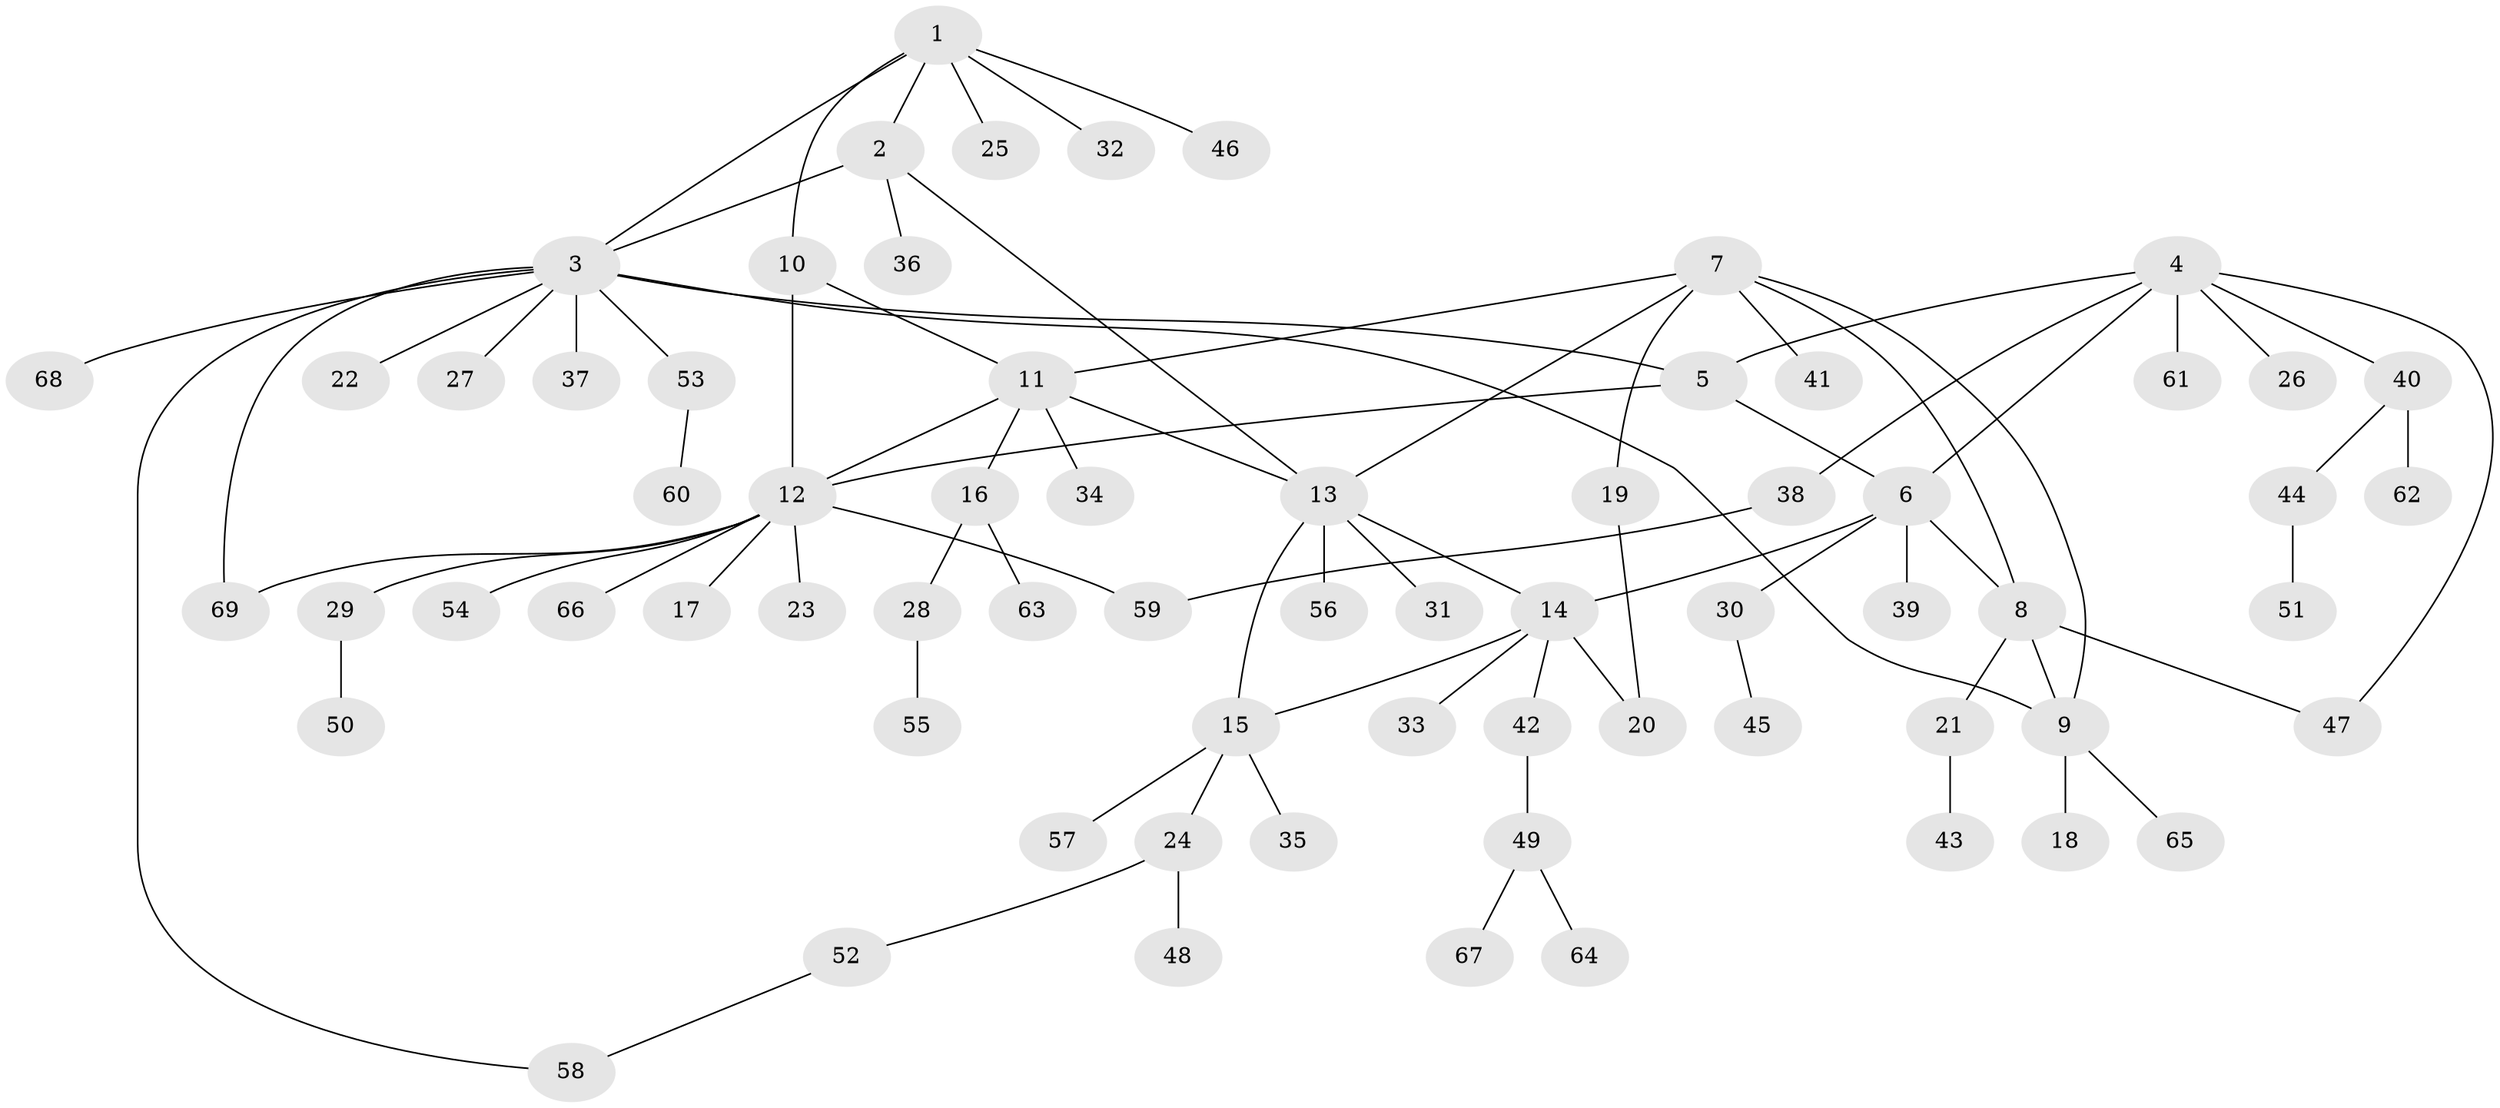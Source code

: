 // coarse degree distribution, {10: 0.05, 4: 0.05, 5: 0.05, 7: 0.05, 3: 0.05, 1: 0.75}
// Generated by graph-tools (version 1.1) at 2025/19/03/04/25 18:19:47]
// undirected, 69 vertices, 84 edges
graph export_dot {
graph [start="1"]
  node [color=gray90,style=filled];
  1;
  2;
  3;
  4;
  5;
  6;
  7;
  8;
  9;
  10;
  11;
  12;
  13;
  14;
  15;
  16;
  17;
  18;
  19;
  20;
  21;
  22;
  23;
  24;
  25;
  26;
  27;
  28;
  29;
  30;
  31;
  32;
  33;
  34;
  35;
  36;
  37;
  38;
  39;
  40;
  41;
  42;
  43;
  44;
  45;
  46;
  47;
  48;
  49;
  50;
  51;
  52;
  53;
  54;
  55;
  56;
  57;
  58;
  59;
  60;
  61;
  62;
  63;
  64;
  65;
  66;
  67;
  68;
  69;
  1 -- 2;
  1 -- 3;
  1 -- 10;
  1 -- 25;
  1 -- 32;
  1 -- 46;
  2 -- 3;
  2 -- 13;
  2 -- 36;
  3 -- 5;
  3 -- 9;
  3 -- 22;
  3 -- 27;
  3 -- 37;
  3 -- 53;
  3 -- 58;
  3 -- 68;
  3 -- 69;
  4 -- 5;
  4 -- 6;
  4 -- 26;
  4 -- 38;
  4 -- 40;
  4 -- 47;
  4 -- 61;
  5 -- 6;
  5 -- 12;
  6 -- 8;
  6 -- 14;
  6 -- 30;
  6 -- 39;
  7 -- 8;
  7 -- 9;
  7 -- 11;
  7 -- 13;
  7 -- 19;
  7 -- 41;
  8 -- 9;
  8 -- 21;
  8 -- 47;
  9 -- 18;
  9 -- 65;
  10 -- 11;
  10 -- 12;
  11 -- 12;
  11 -- 13;
  11 -- 16;
  11 -- 34;
  12 -- 17;
  12 -- 23;
  12 -- 29;
  12 -- 54;
  12 -- 59;
  12 -- 66;
  12 -- 69;
  13 -- 14;
  13 -- 15;
  13 -- 31;
  13 -- 56;
  14 -- 15;
  14 -- 20;
  14 -- 33;
  14 -- 42;
  15 -- 24;
  15 -- 35;
  15 -- 57;
  16 -- 28;
  16 -- 63;
  19 -- 20;
  21 -- 43;
  24 -- 48;
  24 -- 52;
  28 -- 55;
  29 -- 50;
  30 -- 45;
  38 -- 59;
  40 -- 44;
  40 -- 62;
  42 -- 49;
  44 -- 51;
  49 -- 64;
  49 -- 67;
  52 -- 58;
  53 -- 60;
}
